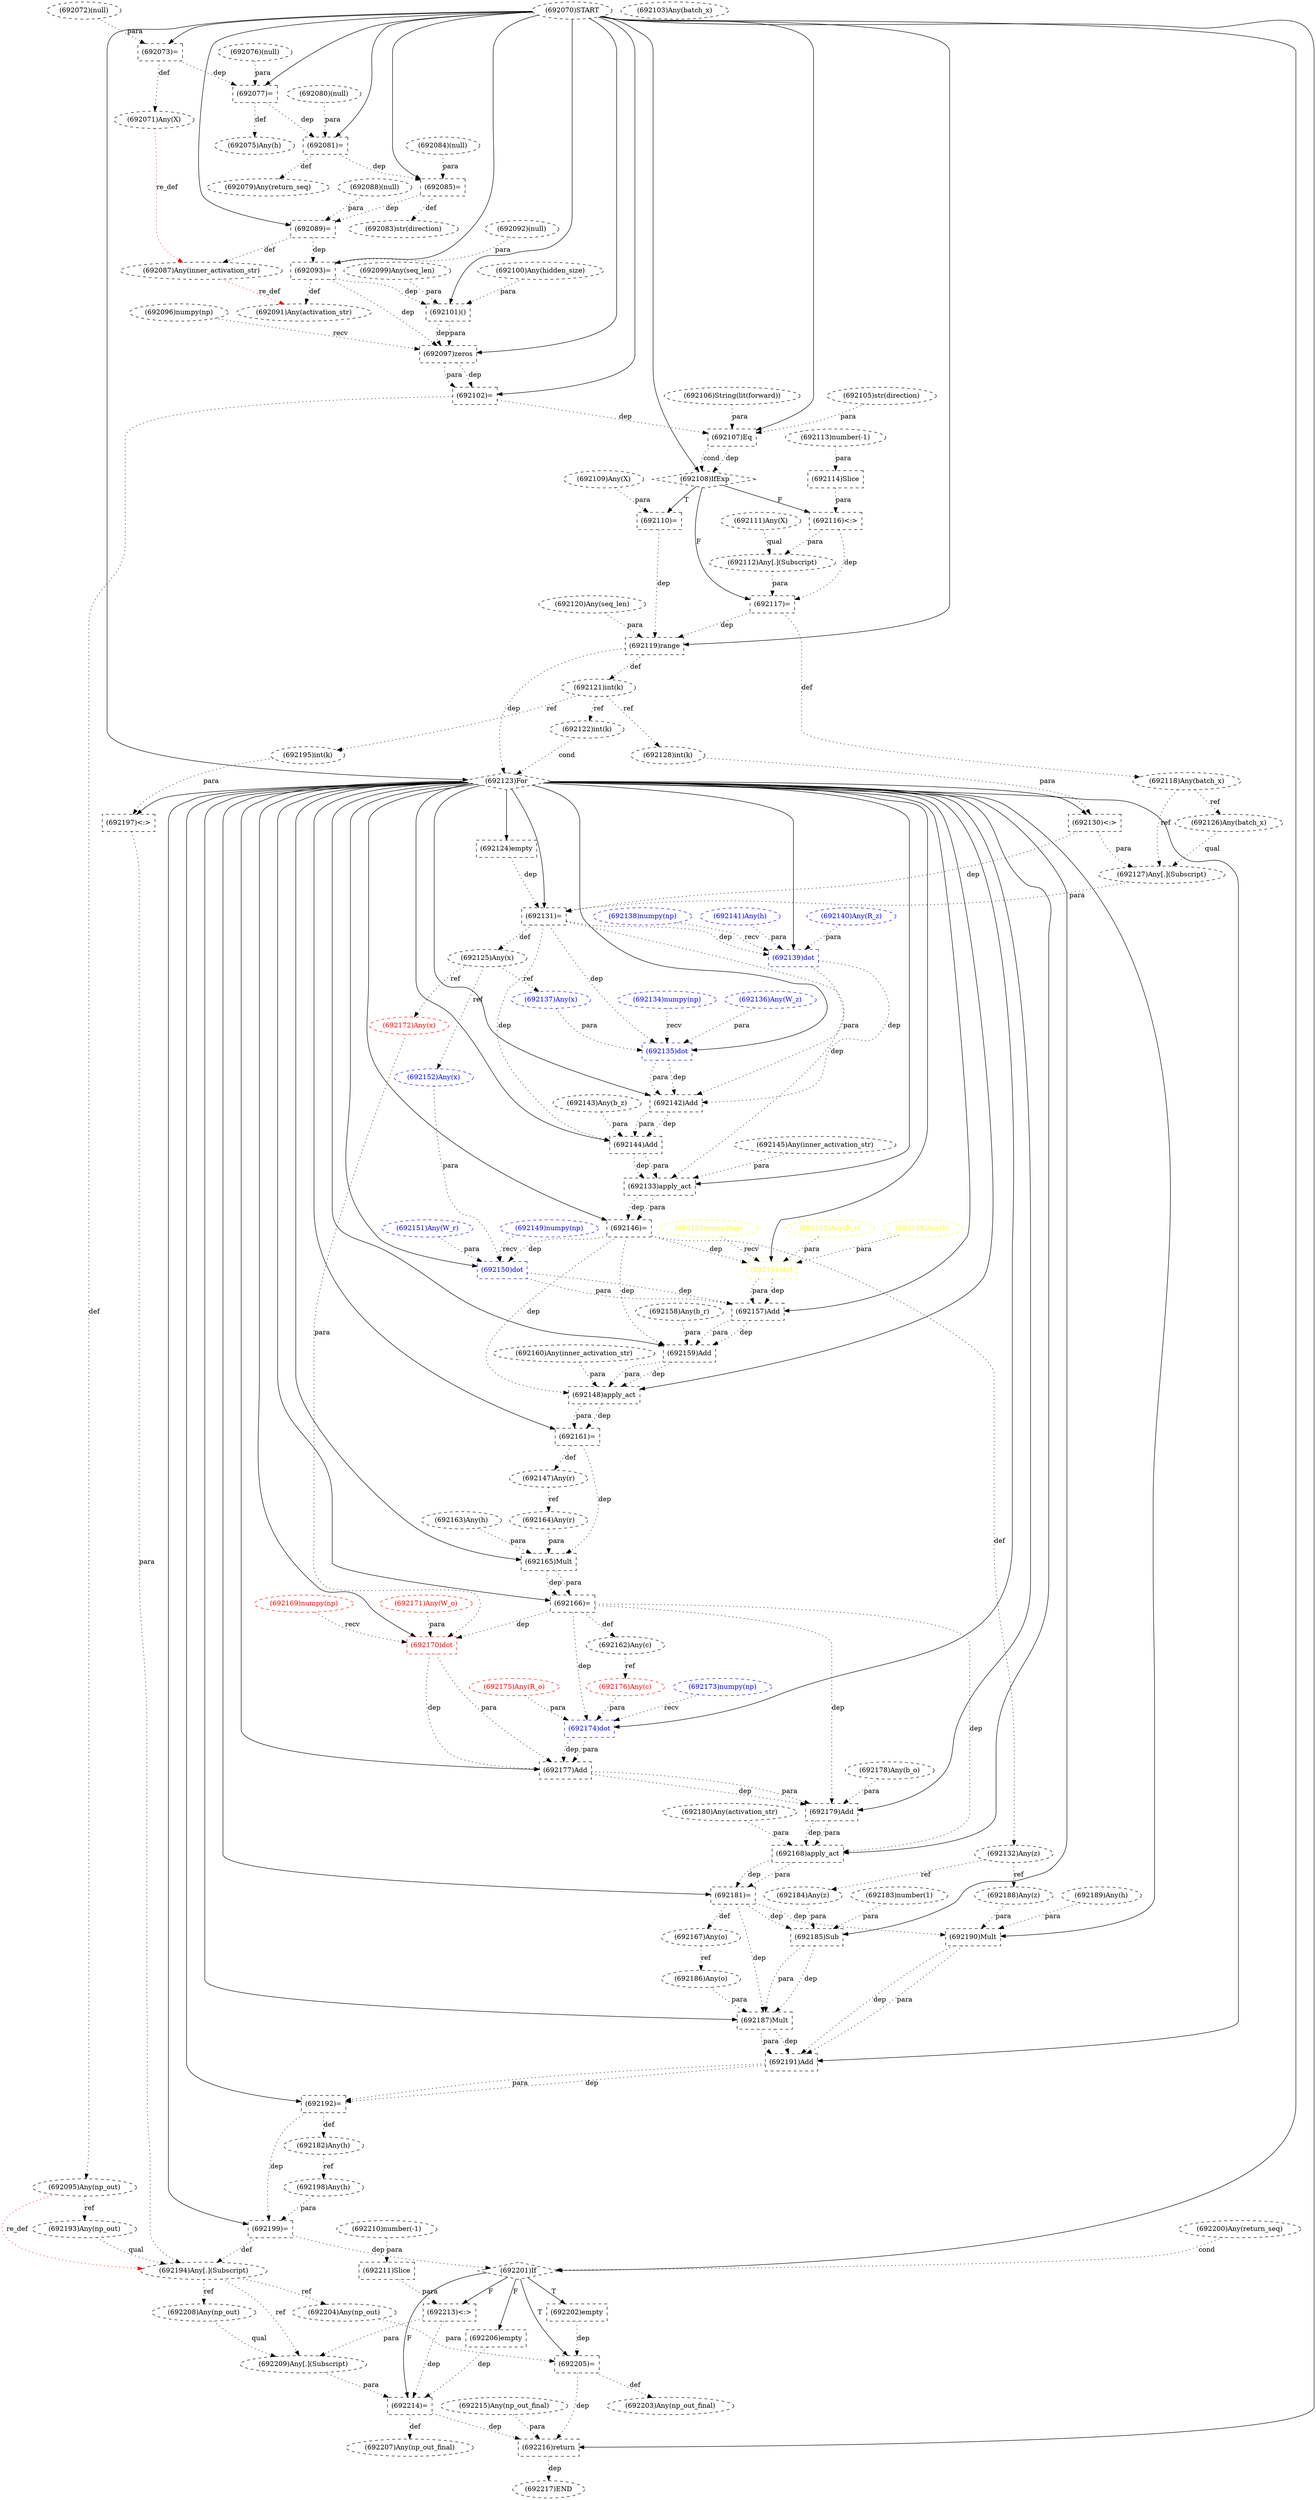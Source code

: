 digraph G {
1 [label="(692124)empty" shape=box style=dashed]
2 [label="(692168)apply_act" shape=box style=dashed]
3 [label="(692142)Add" shape=box style=dashed]
4 [label="(692089)=" shape=box style=dashed]
5 [label="(692174)dot" shape=box style=dashed color=blue fontcolor=blue]
6 [label="(692100)Any(hidden_size)" shape=ellipse style=dashed]
7 [label="(692175)Any(R_o)" shape=ellipse style=dashed color=red fontcolor=red]
8 [label="(692109)Any(X)" shape=ellipse style=dashed]
9 [label="(692182)Any(h)" shape=ellipse style=dashed]
10 [label="(692181)=" shape=box style=dashed]
11 [label="(692193)Any(np_out)" shape=ellipse style=dashed]
12 [label="(692191)Add" shape=box style=dashed]
13 [label="(692127)Any[.](Subscript)" shape=ellipse style=dashed]
14 [label="(692194)Any[.](Subscript)" shape=ellipse style=dashed]
15 [label="(692113)number(-1)" shape=ellipse style=dashed]
16 [label="(692118)Any(batch_x)" shape=ellipse style=dashed]
17 [label="(692120)Any(seq_len)" shape=ellipse style=dashed]
18 [label="(692140)Any(R_z)" shape=ellipse style=dashed color=blue fontcolor=blue]
19 [label="(692159)Add" shape=box style=dashed]
20 [label="(692183)number(1)" shape=ellipse style=dashed]
21 [label="(692102)=" shape=box style=dashed]
22 [label="(692121)int(k)" shape=ellipse style=dashed]
23 [label="(692160)Any(inner_activation_str)" shape=ellipse style=dashed]
24 [label="(692105)str(direction)" shape=ellipse style=dashed]
25 [label="(692122)int(k)" shape=ellipse style=dashed]
26 [label="(692080)(null)" shape=ellipse style=dashed]
27 [label="(692152)Any(x)" shape=ellipse style=dashed color=blue fontcolor=blue]
28 [label="(692179)Add" shape=box style=dashed]
29 [label="(692103)Any(batch_x)" shape=ellipse style=dashed]
30 [label="(692075)Any(h)" shape=ellipse style=dashed]
31 [label="(692130)<:>" shape=box style=dashed]
32 [label="(692128)int(k)" shape=ellipse style=dashed]
33 [label="(692217)END" style=dashed]
34 [label="(692147)Any(r)" shape=ellipse style=dashed]
35 [label="(692211)Slice" shape=box style=dashed]
36 [label="(692177)Add" shape=box style=dashed]
37 [label="(692091)Any(activation_str)" shape=ellipse style=dashed]
38 [label="(692195)int(k)" shape=ellipse style=dashed]
39 [label="(692190)Mult" shape=box style=dashed]
40 [label="(692169)numpy(np)" shape=ellipse style=dashed color=red fontcolor=red]
41 [label="(692146)=" shape=box style=dashed]
42 [label="(692088)(null)" shape=ellipse style=dashed]
43 [label="(692083)str(direction)" shape=ellipse style=dashed]
44 [label="(692180)Any(activation_str)" shape=ellipse style=dashed]
45 [label="(692200)Any(return_seq)" shape=ellipse style=dashed]
46 [label="(692161)=" shape=box style=dashed]
47 [label="(692139)dot" shape=box style=dashed color=blue fontcolor=blue]
48 [label="(692209)Any[.](Subscript)" shape=ellipse style=dashed]
49 [label="(692148)apply_act" shape=box style=dashed]
50 [label="(692095)Any(np_out)" shape=ellipse style=dashed]
51 [label="(692188)Any(z)" shape=ellipse style=dashed]
52 [label="(692170)dot" shape=box style=dashed color=red fontcolor=red]
53 [label="(692172)Any(x)" shape=ellipse style=dashed color=red fontcolor=red]
54 [label="(692087)Any(inner_activation_str)" shape=ellipse style=dashed]
55 [label="(692114)Slice" shape=box style=dashed]
56 [label="(692125)Any(x)" shape=ellipse style=dashed]
57 [label="(692145)Any(inner_activation_str)" shape=ellipse style=dashed]
58 [label="(692158)Any(b_r)" shape=ellipse style=dashed]
59 [label="(692203)Any(np_out_final)" shape=ellipse style=dashed]
60 [label="(692162)Any(c)" shape=ellipse style=dashed]
61 [label="(692138)numpy(np)" shape=ellipse style=dashed color=blue fontcolor=blue]
62 [label="(692185)Sub" shape=box style=dashed]
63 [label="(692192)=" shape=box style=dashed]
64 [label="(692184)Any(z)" shape=ellipse style=dashed]
65 [label="(692197)<:>" shape=box style=dashed]
66 [label="(692208)Any(np_out)" shape=ellipse style=dashed]
67 [label="(692126)Any(batch_x)" shape=ellipse style=dashed]
68 [label="(692135)dot" shape=box style=dashed color=blue fontcolor=blue]
69 [label="(692176)Any(c)" shape=ellipse style=dashed color=red fontcolor=red]
70 [label="(692144)Add" shape=box style=dashed]
71 [label="(692214)=" shape=box style=dashed]
72 [label="(692093)=" shape=box style=dashed]
73 [label="(692204)Any(np_out)" shape=ellipse style=dashed]
74 [label="(692072)(null)" shape=ellipse style=dashed]
75 [label="(692154)dot" shape=box style=dashed color=yellow fontcolor=yellow]
76 [label="(692079)Any(return_seq)" shape=ellipse style=dashed]
77 [label="(692198)Any(h)" shape=ellipse style=dashed]
78 [label="(692151)Any(W_r)" shape=ellipse style=dashed color=blue fontcolor=blue]
79 [label="(692171)Any(W_o)" shape=ellipse style=dashed color=red fontcolor=red]
80 [label="(692112)Any[.](Subscript)" shape=ellipse style=dashed]
81 [label="(692107)Eq" shape=box style=dashed]
82 [label="(692164)Any(r)" shape=ellipse style=dashed]
83 [label="(692143)Any(b_z)" shape=ellipse style=dashed]
84 [label="(692178)Any(b_o)" shape=ellipse style=dashed]
85 [label="(692155)Any(R_r)" shape=ellipse style=dashed color=yellow fontcolor=yellow]
86 [label="(692167)Any(o)" shape=ellipse style=dashed]
87 [label="(692119)range" shape=box style=dashed]
88 [label="(692202)empty" shape=box style=dashed]
89 [label="(692210)number(-1)" shape=ellipse style=dashed]
90 [label="(692097)zeros" shape=box style=dashed]
91 [label="(692215)Any(np_out_final)" shape=ellipse style=dashed]
92 [label="(692084)(null)" shape=ellipse style=dashed]
93 [label="(692156)Any(h)" shape=ellipse style=dashed color=yellow fontcolor=yellow]
94 [label="(692163)Any(h)" shape=ellipse style=dashed]
95 [label="(692150)dot" shape=box style=dashed color=blue fontcolor=blue]
96 [label="(692206)empty" shape=box style=dashed]
97 [label="(692076)(null)" shape=ellipse style=dashed]
98 [label="(692149)numpy(np)" shape=ellipse style=dashed color=blue fontcolor=blue]
99 [label="(692108)IfExp" shape=diamond style=dashed]
100 [label="(692216)return" shape=box style=dashed]
101 [label="(692071)Any(X)" shape=ellipse style=dashed]
102 [label="(692201)If" shape=diamond style=dashed]
103 [label="(692092)(null)" shape=ellipse style=dashed]
104 [label="(692106)String(lit(forward))" shape=ellipse style=dashed]
105 [label="(692165)Mult" shape=box style=dashed]
106 [label="(692137)Any(x)" shape=ellipse style=dashed color=blue fontcolor=blue]
107 [label="(692081)=" shape=box style=dashed]
108 [label="(692205)=" shape=box style=dashed]
109 [label="(692073)=" shape=box style=dashed]
110 [label="(692207)Any(np_out_final)" shape=ellipse style=dashed]
111 [label="(692173)numpy(np)" shape=ellipse style=dashed color=blue fontcolor=blue]
112 [label="(692131)=" shape=box style=dashed]
113 [label="(692117)=" shape=box style=dashed]
114 [label="(692116)<:>" shape=box style=dashed]
115 [label="(692186)Any(o)" shape=ellipse style=dashed]
116 [label="(692166)=" shape=box style=dashed]
117 [label="(692141)Any(h)" shape=ellipse style=dashed color=blue fontcolor=blue]
118 [label="(692132)Any(z)" shape=ellipse style=dashed]
119 [label="(692136)Any(W_z)" shape=ellipse style=dashed color=blue fontcolor=blue]
120 [label="(692070)START" style=dashed]
121 [label="(692110)=" shape=box style=dashed]
122 [label="(692077)=" shape=box style=dashed]
123 [label="(692085)=" shape=box style=dashed]
124 [label="(692099)Any(seq_len)" shape=ellipse style=dashed]
125 [label="(692101)()" shape=box style=dashed]
126 [label="(692133)apply_act" shape=box style=dashed]
127 [label="(692153)numpy(np)" shape=ellipse style=dashed color=yellow fontcolor=yellow]
128 [label="(692213)<:>" shape=box style=dashed]
129 [label="(692123)For" shape=diamond style=dashed]
130 [label="(692187)Mult" shape=box style=dashed]
131 [label="(692199)=" shape=box style=dashed]
132 [label="(692134)numpy(np)" shape=ellipse style=dashed color=blue fontcolor=blue]
133 [label="(692111)Any(X)" shape=ellipse style=dashed]
134 [label="(692189)Any(h)" shape=ellipse style=dashed]
135 [label="(692157)Add" shape=box style=dashed]
136 [label="(692096)numpy(np)" shape=ellipse style=dashed]
129 -> 1 [label="" style=solid];
129 -> 2 [label="" style=solid];
28 -> 2 [label="dep" style=dotted];
28 -> 2 [label="para" style=dotted];
44 -> 2 [label="para" style=dotted];
116 -> 2 [label="dep" style=dotted];
129 -> 3 [label="" style=solid];
68 -> 3 [label="dep" style=dotted];
68 -> 3 [label="para" style=dotted];
47 -> 3 [label="dep" style=dotted];
47 -> 3 [label="para" style=dotted];
120 -> 4 [label="" style=solid];
42 -> 4 [label="para" style=dotted];
123 -> 4 [label="dep" style=dotted];
129 -> 5 [label="" style=solid];
111 -> 5 [label="recv" style=dotted];
7 -> 5 [label="para" style=dotted];
69 -> 5 [label="para" style=dotted];
116 -> 5 [label="dep" style=dotted];
63 -> 9 [label="def" style=dotted];
129 -> 10 [label="" style=solid];
2 -> 10 [label="dep" style=dotted];
2 -> 10 [label="para" style=dotted];
50 -> 11 [label="ref" style=dotted];
129 -> 12 [label="" style=solid];
130 -> 12 [label="dep" style=dotted];
130 -> 12 [label="para" style=dotted];
39 -> 12 [label="dep" style=dotted];
39 -> 12 [label="para" style=dotted];
67 -> 13 [label="qual" style=dotted];
31 -> 13 [label="para" style=dotted];
16 -> 13 [label="ref" style=dotted];
11 -> 14 [label="qual" style=dotted];
65 -> 14 [label="para" style=dotted];
131 -> 14 [label="def" style=dotted];
50 -> 14 [label="re_def" style=dotted color=red];
113 -> 16 [label="def" style=dotted];
129 -> 19 [label="" style=solid];
135 -> 19 [label="dep" style=dotted];
135 -> 19 [label="para" style=dotted];
58 -> 19 [label="para" style=dotted];
41 -> 19 [label="dep" style=dotted];
120 -> 21 [label="" style=solid];
90 -> 21 [label="dep" style=dotted];
90 -> 21 [label="para" style=dotted];
87 -> 22 [label="def" style=dotted];
22 -> 25 [label="ref" style=dotted];
56 -> 27 [label="ref" style=dotted];
129 -> 28 [label="" style=solid];
36 -> 28 [label="dep" style=dotted];
36 -> 28 [label="para" style=dotted];
84 -> 28 [label="para" style=dotted];
116 -> 28 [label="dep" style=dotted];
122 -> 30 [label="def" style=dotted];
129 -> 31 [label="" style=solid];
32 -> 31 [label="para" style=dotted];
22 -> 32 [label="ref" style=dotted];
100 -> 33 [label="dep" style=dotted];
46 -> 34 [label="def" style=dotted];
89 -> 35 [label="para" style=dotted];
129 -> 36 [label="" style=solid];
52 -> 36 [label="dep" style=dotted];
52 -> 36 [label="para" style=dotted];
5 -> 36 [label="dep" style=dotted];
5 -> 36 [label="para" style=dotted];
72 -> 37 [label="def" style=dotted];
54 -> 37 [label="re_def" style=dotted color=red];
22 -> 38 [label="ref" style=dotted];
129 -> 39 [label="" style=solid];
51 -> 39 [label="para" style=dotted];
134 -> 39 [label="para" style=dotted];
10 -> 39 [label="dep" style=dotted];
129 -> 41 [label="" style=solid];
126 -> 41 [label="dep" style=dotted];
126 -> 41 [label="para" style=dotted];
123 -> 43 [label="def" style=dotted];
129 -> 46 [label="" style=solid];
49 -> 46 [label="dep" style=dotted];
49 -> 46 [label="para" style=dotted];
129 -> 47 [label="" style=solid];
61 -> 47 [label="recv" style=dotted];
18 -> 47 [label="para" style=dotted];
117 -> 47 [label="para" style=dotted];
112 -> 47 [label="dep" style=dotted];
66 -> 48 [label="qual" style=dotted];
128 -> 48 [label="para" style=dotted];
14 -> 48 [label="ref" style=dotted];
129 -> 49 [label="" style=solid];
19 -> 49 [label="dep" style=dotted];
19 -> 49 [label="para" style=dotted];
23 -> 49 [label="para" style=dotted];
41 -> 49 [label="dep" style=dotted];
21 -> 50 [label="def" style=dotted];
118 -> 51 [label="ref" style=dotted];
129 -> 52 [label="" style=solid];
40 -> 52 [label="recv" style=dotted];
79 -> 52 [label="para" style=dotted];
53 -> 52 [label="para" style=dotted];
116 -> 52 [label="dep" style=dotted];
56 -> 53 [label="ref" style=dotted];
4 -> 54 [label="def" style=dotted];
101 -> 54 [label="re_def" style=dotted color=red];
15 -> 55 [label="para" style=dotted];
112 -> 56 [label="def" style=dotted];
108 -> 59 [label="def" style=dotted];
116 -> 60 [label="def" style=dotted];
129 -> 62 [label="" style=solid];
20 -> 62 [label="para" style=dotted];
64 -> 62 [label="para" style=dotted];
10 -> 62 [label="dep" style=dotted];
129 -> 63 [label="" style=solid];
12 -> 63 [label="dep" style=dotted];
12 -> 63 [label="para" style=dotted];
118 -> 64 [label="ref" style=dotted];
129 -> 65 [label="" style=solid];
38 -> 65 [label="para" style=dotted];
14 -> 66 [label="ref" style=dotted];
16 -> 67 [label="ref" style=dotted];
129 -> 68 [label="" style=solid];
132 -> 68 [label="recv" style=dotted];
119 -> 68 [label="para" style=dotted];
106 -> 68 [label="para" style=dotted];
112 -> 68 [label="dep" style=dotted];
60 -> 69 [label="ref" style=dotted];
129 -> 70 [label="" style=solid];
3 -> 70 [label="dep" style=dotted];
3 -> 70 [label="para" style=dotted];
83 -> 70 [label="para" style=dotted];
112 -> 70 [label="dep" style=dotted];
102 -> 71 [label="F"];
128 -> 71 [label="dep" style=dotted];
48 -> 71 [label="para" style=dotted];
96 -> 71 [label="dep" style=dotted];
120 -> 72 [label="" style=solid];
103 -> 72 [label="para" style=dotted];
4 -> 72 [label="dep" style=dotted];
14 -> 73 [label="ref" style=dotted];
129 -> 75 [label="" style=solid];
127 -> 75 [label="recv" style=dotted];
85 -> 75 [label="para" style=dotted];
93 -> 75 [label="para" style=dotted];
41 -> 75 [label="dep" style=dotted];
107 -> 76 [label="def" style=dotted];
9 -> 77 [label="ref" style=dotted];
133 -> 80 [label="qual" style=dotted];
114 -> 80 [label="para" style=dotted];
120 -> 81 [label="" style=solid];
24 -> 81 [label="para" style=dotted];
104 -> 81 [label="para" style=dotted];
21 -> 81 [label="dep" style=dotted];
34 -> 82 [label="ref" style=dotted];
10 -> 86 [label="def" style=dotted];
120 -> 87 [label="" style=solid];
17 -> 87 [label="para" style=dotted];
113 -> 87 [label="dep" style=dotted];
121 -> 87 [label="dep" style=dotted];
102 -> 88 [label="T"];
120 -> 90 [label="" style=solid];
136 -> 90 [label="recv" style=dotted];
125 -> 90 [label="dep" style=dotted];
125 -> 90 [label="para" style=dotted];
72 -> 90 [label="dep" style=dotted];
129 -> 95 [label="" style=solid];
98 -> 95 [label="recv" style=dotted];
78 -> 95 [label="para" style=dotted];
27 -> 95 [label="para" style=dotted];
41 -> 95 [label="dep" style=dotted];
102 -> 96 [label="F"];
120 -> 99 [label="" style=solid];
81 -> 99 [label="dep" style=dotted];
81 -> 99 [label="cond" style=dotted];
120 -> 100 [label="" style=solid];
91 -> 100 [label="para" style=dotted];
71 -> 100 [label="dep" style=dotted];
108 -> 100 [label="dep" style=dotted];
109 -> 101 [label="def" style=dotted];
120 -> 102 [label="" style=solid];
45 -> 102 [label="cond" style=dotted];
131 -> 102 [label="dep" style=dotted];
129 -> 105 [label="" style=solid];
94 -> 105 [label="para" style=dotted];
82 -> 105 [label="para" style=dotted];
46 -> 105 [label="dep" style=dotted];
56 -> 106 [label="ref" style=dotted];
120 -> 107 [label="" style=solid];
26 -> 107 [label="para" style=dotted];
122 -> 107 [label="dep" style=dotted];
102 -> 108 [label="T"];
73 -> 108 [label="para" style=dotted];
88 -> 108 [label="dep" style=dotted];
120 -> 109 [label="" style=solid];
74 -> 109 [label="para" style=dotted];
71 -> 110 [label="def" style=dotted];
129 -> 112 [label="" style=solid];
31 -> 112 [label="dep" style=dotted];
13 -> 112 [label="para" style=dotted];
1 -> 112 [label="dep" style=dotted];
99 -> 113 [label="F"];
114 -> 113 [label="dep" style=dotted];
80 -> 113 [label="para" style=dotted];
99 -> 114 [label="F"];
55 -> 114 [label="para" style=dotted];
86 -> 115 [label="ref" style=dotted];
129 -> 116 [label="" style=solid];
105 -> 116 [label="dep" style=dotted];
105 -> 116 [label="para" style=dotted];
41 -> 118 [label="def" style=dotted];
99 -> 121 [label="T"];
8 -> 121 [label="para" style=dotted];
120 -> 122 [label="" style=solid];
97 -> 122 [label="para" style=dotted];
109 -> 122 [label="dep" style=dotted];
120 -> 123 [label="" style=solid];
92 -> 123 [label="para" style=dotted];
107 -> 123 [label="dep" style=dotted];
120 -> 125 [label="" style=solid];
124 -> 125 [label="para" style=dotted];
6 -> 125 [label="para" style=dotted];
72 -> 125 [label="dep" style=dotted];
129 -> 126 [label="" style=solid];
70 -> 126 [label="dep" style=dotted];
70 -> 126 [label="para" style=dotted];
57 -> 126 [label="para" style=dotted];
112 -> 126 [label="dep" style=dotted];
102 -> 128 [label="F"];
35 -> 128 [label="para" style=dotted];
120 -> 129 [label="" style=solid];
87 -> 129 [label="dep" style=dotted];
25 -> 129 [label="cond" style=dotted];
129 -> 130 [label="" style=solid];
62 -> 130 [label="dep" style=dotted];
62 -> 130 [label="para" style=dotted];
115 -> 130 [label="para" style=dotted];
10 -> 130 [label="dep" style=dotted];
129 -> 131 [label="" style=solid];
77 -> 131 [label="para" style=dotted];
63 -> 131 [label="dep" style=dotted];
129 -> 135 [label="" style=solid];
95 -> 135 [label="dep" style=dotted];
95 -> 135 [label="para" style=dotted];
75 -> 135 [label="dep" style=dotted];
75 -> 135 [label="para" style=dotted];
}